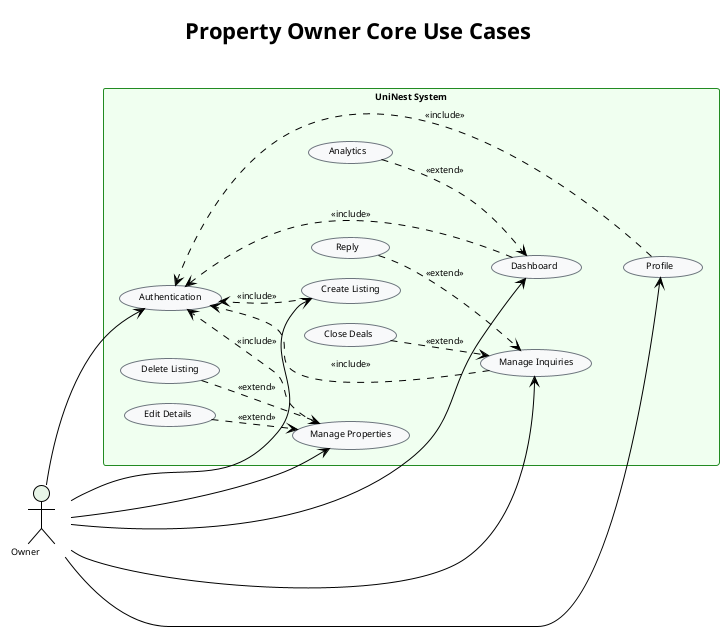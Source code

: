 @startuml Owner Use Case Diagram - UniNest Platform (Core Features)

!theme plain
skinparam backgroundColor white
skinparam actorBackgroundColor #E8F5E8
skinparam usecaseBackgroundColor #F8F9FA
skinparam usecaseBorderColor #6C757D
skinparam rectangleBackgroundColor #F0FFF0
skinparam rectangleBorderColor #228B22
skinparam nodesep 20
skinparam ranksep 30
skinparam minClassWidth 60
skinparam usecaseStereotypeFontSize 6
skinparam defaultFontSize 9
skinparam actorFontSize 9

title "Property Owner Core Use Cases"

left to right direction

actor "Owner" as owner

rectangle "UniNest System" {
    ' Authentication (Core requirement for all actions)
    usecase "Authentication" as authenticate
    
    ' Property Management Core Features
    usecase "Create Listing" as createListing
    usecase "Manage Properties" as manageProperties
    usecase "Edit Details" as editProperty
    usecase "Delete Listing" as deleteListing
    
    ' Inquiry Management Core Features
    usecase "Manage Inquiries" as manageInquiries
    usecase "Reply" as replyToInquiries
    usecase "Close Deals" as closeDeals
    
    ' Analytics & Dashboard
    usecase "Dashboard" as viewDashboard
    usecase "Analytics" as viewAnalytics
    
    ' Profile Management
    usecase "Profile" as manageProfile
}

' Primary relationships from owner to main use cases
owner --> authenticate
owner --> createListing
owner --> manageProperties
owner --> manageInquiries
owner --> viewDashboard
owner --> manageProfile

' Include relationships - Authentication required for all (positioned to avoid conflicts)
createListing ..> authenticate : <<include>>
manageProperties ..> authenticate : <<include>>
manageInquiries ..> authenticate : <<include>>
viewDashboard ..> authenticate : <<include>>
manageProfile ..> authenticate : <<include>>

' Extend relationships for detailed actions (reversed direction)
editProperty ..> manageProperties : <<extend>>
deleteListing ..> manageProperties : <<extend>>
replyToInquiries ..> manageInquiries : <<extend>>
closeDeals ..> manageInquiries : <<extend>>
viewAnalytics ..> viewDashboard : <<extend>>

' Layout hints to make more square-shaped
authenticate -[hidden]right-> createListing
createListing -[hidden]right-> manageProperties
manageProperties -[hidden]down-> manageInquiries
manageInquiries -[hidden]right-> viewDashboard
viewDashboard -[hidden]down-> manageProfile

@enduml 